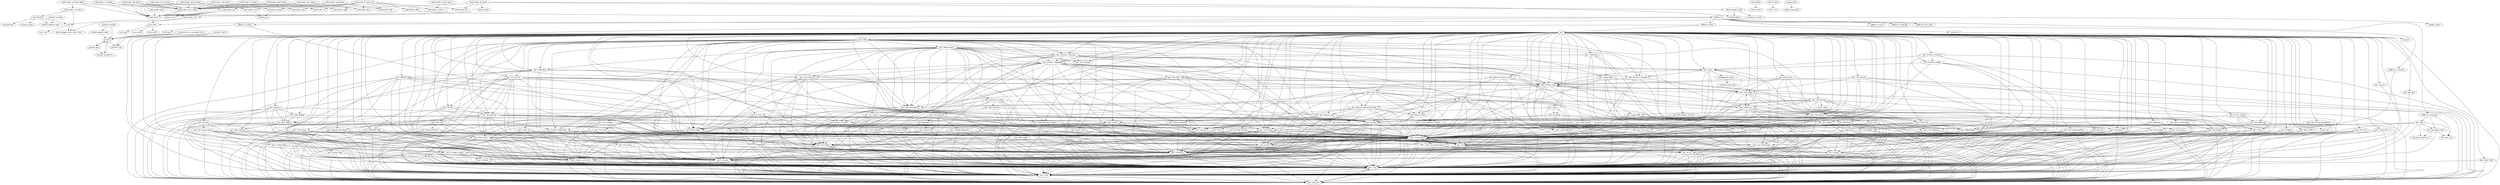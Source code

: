 strict digraph G {
node [fontname=monospace];
  "blktrace" -> "python2";
  "device-mapper-devel" -> "libselinux-devel";
  "device-mapper-devel" -> "systemd-devel";
  "glib2-devel" -> "pcre-devel";
  "ipset-devel" -> "libmnl-devel";
  "libblockdev-btrfs-devel" -> "glib2-devel";
  "libblockdev-btrfs-devel" -> "libblockdev-btrfs";
  "libblockdev-btrfs-devel" -> "libblockdev-utils-devel";
  "libblockdev-btrfs" -> "libbytesize";
  "libblockdev-crypto-devel" -> "glib2-devel";
  "libblockdev-crypto-devel" -> "libblockdev-crypto";
  "libblockdev-devel" -> "glib2-devel";
  "libblockdev-dm-devel" -> "device-mapper-devel";
  "libblockdev-dm-devel" -> "dmraid-devel";
  "libblockdev-dm-devel" -> "glib2-devel";
  "libblockdev-dm-devel" -> "libblockdev-dm";
  "libblockdev-dm-devel" -> "libblockdev-utils-devel";
  "libblockdev-dm-devel" -> "systemd-devel";
  "libblockdev-fs-devel" -> "glib2-devel";
  "libblockdev-fs-devel" -> "libblockdev-fs";
  "libblockdev-fs-devel" -> "libblockdev-utils-devel";
  "libblockdev-kbd" -> "bcache-tools";
  "libblockdev-kbd-devel" -> "glib2-devel";
  "libblockdev-kbd-devel" -> "libblockdev-kbd";
  "libblockdev-kbd-devel" -> "libblockdev-utils-devel";
  "libblockdev-loop-devel" -> "glib2-devel";
  "libblockdev-loop-devel" -> "libblockdev-loop";
  "libblockdev-loop-devel" -> "libblockdev-utils-devel";
  "libblockdev-lvm-dbus-devel" -> "glib2-devel";
  "libblockdev-lvm-dbus-devel" -> "libblockdev-lvm-dbus";
  "libblockdev-lvm-dbus-devel" -> "libblockdev-utils-devel";
  "libblockdev-lvm-dbus" -> "device-mapper-persistent-data";
  "libblockdev-lvm-dbus" -> "lvm2-dbusd";
  "libblockdev-lvm-devel" -> "glib2-devel";
  "libblockdev-lvm-devel" -> "libblockdev-lvm";
  "libblockdev-lvm-devel" -> "libblockdev-utils-devel";
  "libblockdev-lvm" -> "device-mapper-persistent-data";
  "libblockdev-lvm" -> "lvm2";
  "libblockdev-mdraid-devel" -> "glib2-devel";
  "libblockdev-mdraid-devel" -> "libblockdev-mdraid";
  "libblockdev-mdraid-devel" -> "libblockdev-utils-devel";
  "libblockdev-mdraid" -> "libbytesize";
  "libblockdev-mpath-devel" -> "glib2-devel";
  "libblockdev-mpath-devel" -> "libblockdev-mpath";
  "libblockdev-mpath-devel" -> "libblockdev-utils-devel";
  "libblockdev-part-devel" -> "glib2-devel";
  "libblockdev-part-devel" -> "libblockdev-part";
  "libblockdev-part-devel" -> "libblockdev-utils-devel";
  "libblockdev-plugins-all" -> "libblockdev-btrfs";
  "libblockdev-plugins-all" -> "libblockdev-crypto";
  "libblockdev-plugins-all" -> "libblockdev-dm";
  "libblockdev-plugins-all" -> "libblockdev-fs";
  "libblockdev-plugins-all" -> "libblockdev-kbd";
  "libblockdev-plugins-all" -> "libblockdev-loop";
  "libblockdev-plugins-all" -> "libblockdev-lvm";
  "libblockdev-plugins-all" -> "libblockdev-mdraid";
  "libblockdev-plugins-all" -> "libblockdev-mpath";
  "libblockdev-plugins-all" -> "libblockdev-part";
  "libblockdev-plugins-all" -> "libblockdev-s390";
  "libblockdev-plugins-all" -> "libblockdev-swap";
  "libblockdev-s390" -> "s390utils";
  "libblockdev-swap-devel" -> "glib2-devel";
  "libblockdev-swap-devel" -> "libblockdev-swap";
  "libblockdev-swap-devel" -> "libblockdev-utils-devel";
  "libblockdev-utils-devel" -> "glib2-devel";
  "libnl3-devel" -> "libnl3-cli";
  "libselinux-devel" -> "libsepol-devel";
  "libselinux-devel" -> "pcre-devel";
  "lvm2-dbusd" -> "lvm2";
  "lvm2-dbusd" -> "python3-dbus";
  "lvm2-dbusd" -> "python3-gobject-base";
  "lvm2-dbusd" -> "python3-pyudev";
  "lvm2" -> "device-mapper-persistent-data";
  "lvm2" -> "lvm2-libs";
  "net-snmp-agent-libs" -> "mariadb-connector-c";
  "net-snmp-agent-libs" -> "net-snmp-libs";
  "net-snmp-agent-libs" -> "perl-libs";
  "net-snmp" -> "mariadb-connector-c";
  "net-snmp" -> "net-snmp-agent-libs";
  "net-snmp" -> "net-snmp-libs";
  "net-snmp" -> "perl-Data-Dumper";
  "net-snmp" -> "perl-interpreter";
  "net-snmp" -> "perl-IO";
  "net-snmp" -> "perl-libs";
  "pcre-devel" -> "pcre-cpp";
  "pcre-devel" -> "pcre-utf16";
  "pcre-devel" -> "pcre-utf32";
  "perl-Algorithm-Diff" -> "perl-Carp";
  "perl-Algorithm-Diff" -> "perl-Exporter";
  "perl-Algorithm-Diff" -> "perl-interpreter";
  "perl-Algorithm-Diff" -> "perl-libs";
  "perl-Archive-Tar" -> "perl-Carp";
  "perl-Archive-Tar" -> "perl-constant";
  "perl-Archive-Tar" -> "perl-Data-Dumper";
  "perl-Archive-Tar" -> "perl-Exporter";
  "perl-Archive-Tar" -> "perl-File-Path";
  "perl-Archive-Tar" -> "perl-Getopt-Long";
  "perl-Archive-Tar" -> "perl-interpreter";
  "perl-Archive-Tar" -> "perl-IO";
  "perl-Archive-Tar" -> "perl-IO-Compress";
  "perl-Archive-Tar" -> "perl-IO-Zlib";
  "perl-Archive-Tar" -> "perl-libs";
  "perl-Archive-Tar" -> "perl-PathTools";
  "perl-Archive-Tar" -> "perl-Pod-Usage";
  "perl-Archive-Tar" -> "perl-Text-Diff";
  "perl-Archive-Zip" -> "perl-Carp";
  "perl-Archive-Zip" -> "perl-Compress-Raw-Zlib";
  "perl-Archive-Zip" -> "perl-constant";
  "perl-Archive-Zip" -> "perl-Data-Dumper";
  "perl-Archive-Zip" -> "perl-Encode";
  "perl-Archive-Zip" -> "perl-Exporter";
  "perl-Archive-Zip" -> "perl-File-Path";
  "perl-Archive-Zip" -> "perl-File-Temp";
  "perl-Archive-Zip" -> "perl-interpreter";
  "perl-Archive-Zip" -> "perl-IO";
  "perl-Archive-Zip" -> "perl-libs";
  "perl-Archive-Zip" -> "perl-PathTools";
  "perl-Archive-Zip" -> "perl-Time-Local";
  "perl-Attribute-Handlers" -> "perl-Carp";
  "perl-Attribute-Handlers" -> "perl-interpreter";
  "perl-Attribute-Handlers" -> "perl-libs";
  "perl-autodie" -> "perl-Carp";
  "perl-autodie" -> "perl-constant";
  "perl-autodie" -> "perl-Exporter";
  "perl-autodie" -> "perl-interpreter";
  "perl-autodie" -> "perl-IPC-System-Simple";
  "perl-autodie" -> "perl-libs";
  "perl-autodie" -> "perl-parent";
  "perl-autodie" -> "perl-Scalar-List-Utils";
  "perl-B-Debug" -> "perl-interpreter";
  "perl-B-Debug" -> "perl-libs";
  "perl-bignum" -> "perl-Carp";
  "perl-bignum" -> "perl-constant";
  "perl-bignum" -> "perl-Exporter";
  "perl-bignum" -> "perl-interpreter";
  "perl-bignum" -> "perl-libs";
  "perl-bignum" -> "perl-Math-BigInt";
  "perl-bignum" -> "perl-Math-BigRat";
  "perl-Carp" -> "perl-Exporter";
  "perl-Carp" -> "perl-libs";
  "perl-Compress-Bzip2" -> "perl-Carp";
  "perl-Compress-Bzip2" -> "perl-constant";
  "perl-Compress-Bzip2" -> "perl-Exporter";
  "perl-Compress-Bzip2" -> "perl-interpreter";
  "perl-Compress-Bzip2" -> "perl-libs";
  "perl-Compress-Raw-Bzip2" -> "perl-Carp";
  "perl-Compress-Raw-Bzip2" -> "perl-constant";
  "perl-Compress-Raw-Bzip2" -> "perl-Exporter";
  "perl-Compress-Raw-Bzip2" -> "perl-interpreter";
  "perl-Compress-Raw-Bzip2" -> "perl-libs";
  "perl-Compress-Raw-Zlib" -> "perl-Carp";
  "perl-Compress-Raw-Zlib" -> "perl-constant";
  "perl-Compress-Raw-Zlib" -> "perl-Exporter";
  "perl-Compress-Raw-Zlib" -> "perl-interpreter";
  "perl-Compress-Raw-Zlib" -> "perl-libs";
  "perl-Config-Perl-V" -> "perl-Exporter";
  "perl-Config-Perl-V" -> "perl-interpreter";
  "perl-Config-Perl-V" -> "perl-libs";
  "perl-constant" -> "perl-Carp";
  "perl-constant" -> "perl-interpreter";
  "perl-constant" -> "perl-libs";
  "perl-CPAN-Meta" -> "perl-Carp";
  "perl-CPAN-Meta" -> "perl-CPAN-Meta-Requirements";
  "perl-CPAN-Meta" -> "perl-CPAN-Meta-YAML";
  "perl-CPAN-Meta" -> "perl-Encode";
  "perl-CPAN-Meta" -> "perl-Exporter";
  "perl-CPAN-Meta" -> "perl-JSON-PP";
  "perl-CPAN-Meta" -> "perl-libs";
  "perl-CPAN-Meta" -> "perl-Scalar-List-Utils";
  "perl-CPAN-Meta" -> "perl-version";
  "perl-CPAN-Meta-Requirements" -> "perl-Carp";
  "perl-CPAN-Meta-Requirements" -> "perl-interpreter";
  "perl-CPAN-Meta-Requirements" -> "perl-libs";
  "perl-CPAN-Meta-Requirements" -> "perl-version";
  "perl-CPAN-Meta-YAML" -> "perl-Carp";
  "perl-CPAN-Meta-YAML" -> "perl-Exporter";
  "perl-CPAN-Meta-YAML" -> "perl-interpreter";
  "perl-CPAN-Meta-YAML" -> "perl-libs";
  "perl-CPAN-Meta-YAML" -> "perl-Scalar-List-Utils";
  "perl-CPAN" -> "perl-Archive-Tar";
  "perl-CPAN" -> "perl-Archive-Zip";
  "perl-CPAN" -> "perl-Carp";
  "perl-CPAN" -> "perl-Compress-Bzip2";
  "perl-CPAN" -> "perl-constant";
  "perl-CPAN" -> "perl-CPAN-Meta";
  "perl-CPAN" -> "perl-CPAN-Meta-Requirements";
  "perl-CPAN" -> "perl-Data-Dumper";
  "perl-CPAN" -> "perl-Devel-Size";
  "perl-CPAN" -> "perl-Digest-MD5";
  "perl-CPAN" -> "perl-Digest-SHA";
  "perl-CPAN" -> "perl-Exporter";
  "perl-CPAN" -> "perl-ExtUtils-CBuilder";
  "perl-CPAN" -> "perl-ExtUtils-MakeMaker";
  "perl-CPAN" -> "perl-ExtUtils-Manifest";
  "perl-CPAN" -> "perl-File-HomeDir";
  "perl-CPAN" -> "perl-File-Path";
  "perl-CPAN" -> "perl-File-Temp";
  "perl-CPAN" -> "perl-HTTP-Tiny";
  "perl-CPAN" -> "perl-interpreter";
  "perl-CPAN" -> "perl-IO-Compress";
  "perl-CPAN" -> "perl-libnet";
  "perl-CPAN" -> "perl-libs";
  "perl-CPAN" -> "perl-local-lib";
  "perl-CPAN" -> "perl-Module-Build";
  "perl-CPAN" -> "perl-Net-Ping";
  "perl-CPAN" -> "perl-PathTools";
  "perl-CPAN" -> "perl-Text-Glob";
  "perl-CPAN" -> "perl-Text-ParseWords";
  "perl-CPAN" -> "perl-Text-Tabs+Wrap";
  "perl-CPAN" -> "perl-Time-Local";
  "perl-CPAN" -> "perl-URI";
  "perl-Data-Dumper" -> "perl-Carp";
  "perl-Data-Dumper" -> "perl-constant";
  "perl-Data-Dumper" -> "perl-Exporter";
  "perl-Data-Dumper" -> "perl-interpreter";
  "perl-Data-Dumper" -> "perl-libs";
  "perl-Data-Dumper" -> "perl-Scalar-List-Utils";
  "perl-Data-OptList" -> "perl-libs";
  "perl-Data-OptList" -> "perl-Params-Util";
  "perl-Data-OptList" -> "perl-Scalar-List-Utils";
  "perl-Data-OptList" -> "perl-Sub-Install";
  "perl-Data-Section" -> "perl-Encode";
  "perl-Data-Section" -> "perl-libs";
  "perl-Data-Section" -> "perl-MRO-Compat";
  "perl-Data-Section" -> "perl-Sub-Exporter";
  "perl-DB_File" -> "perl-Carp";
  "perl-DB_File" -> "perl-Exporter";
  "perl-DB_File" -> "perl-interpreter";
  "perl-DB_File" -> "perl-libs";
  "perl-DB_File" -> "perl-PathTools";
  "perl-Devel-Peek" -> "perl-Exporter";
  "perl-Devel-Peek" -> "perl-libs";
  "perl-devel" -> "perl-ExtUtils-Install";
  "perl-devel" -> "perl-ExtUtils-ParseXS";
  "perl-devel" -> "perl-File-Path";
  "perl-devel" -> "perl-Getopt-Long";
  "perl-devel" -> "perl-interpreter";
  "perl-devel" -> "perl-libs";
  "perl-devel" -> "perl-PathTools";
  "perl-devel" -> "perl-Text-Tabs+Wrap";
  "perl-Devel-PPPort" -> "perl-interpreter";
  "perl-Devel-PPPort" -> "perl-libs";
  "perl-Devel-SelfStubber" -> "perl-libs";
  "perl-Devel-SelfStubber" -> "perl-PathTools";
  "perl-Devel-SelfStubber" -> "perl-SelfLoader";
  "perl-Devel-Size" -> "perl-Exporter";
  "perl-Devel-Size" -> "perl-interpreter";
  "perl-Devel-Size" -> "perl-libs";
  "perl-devel" -> "systemtap-sdt-devel";
  "perl-Digest-MD5" -> "perl-Digest";
  "perl-Digest-MD5" -> "perl-Exporter";
  "perl-Digest-MD5" -> "perl-interpreter";
  "perl-Digest-MD5" -> "perl-libs";
  "perl-Digest" -> "perl-Carp";
  "perl-Digest" -> "perl-Exporter";
  "perl-Digest" -> "perl-interpreter";
  "perl-Digest" -> "perl-libs";
  "perl-Digest" -> "perl-MIME-Base64";
  "perl-Digest-SHA" -> "perl-Carp";
  "perl-Digest-SHA" -> "perl-Digest";
  "perl-Digest-SHA" -> "perl-Exporter";
  "perl-Digest-SHA" -> "perl-Getopt-Long";
  "perl-Digest-SHA" -> "perl-interpreter";
  "perl-Digest-SHA" -> "perl-libs";
  "perl-Encode" -> "perl-Carp";
  "perl-Encode" -> "perl-constant";
  "perl-Encode" -> "perl-Exporter";
  "perl-Encode" -> "perl-Getopt-Long";
  "perl-Encode" -> "perl-interpreter";
  "perl-Encode" -> "perl-libs";
  "perl-Encode" -> "perl-MIME-Base64";
  "perl-Encode" -> "perl-parent";
  "perl-Encode" -> "perl-Storable";
  "perl-encoding" -> "perl-Carp";
  "perl-encoding" -> "perl-constant";
  "perl-encoding" -> "perl-Encode";
  "perl-encoding" -> "perl-Filter";
  "perl-encoding" -> "perl-interpreter";
  "perl-encoding" -> "perl-libs";
  "perl-Env" -> "perl-interpreter";
  "perl-Env" -> "perl-libs";
  "perl-Errno" -> "perl-Carp";
  "perl-Errno" -> "perl-Exporter";
  "perl-Errno" -> "perl-interpreter";
  "perl-Errno" -> "perl-libs";
  "perl-experimental" -> "perl-Carp";
  "perl-experimental" -> "perl-interpreter";
  "perl-experimental" -> "perl-libs";
  "perl-experimental" -> "perl-version";
  "perl-Exporter" -> "perl-Carp";
  "perl-Exporter" -> "perl-libs";
  "perl-ExtUtils-CBuilder" -> "perl-devel";
  "perl-ExtUtils-CBuilder" -> "perl-ExtUtils-MakeMaker";
  "perl-ExtUtils-CBuilder" -> "perl-File-Path";
  "perl-ExtUtils-CBuilder" -> "perl-File-Temp";
  "perl-ExtUtils-CBuilder" -> "perl-interpreter";
  "perl-ExtUtils-CBuilder" -> "perl-IO";
  "perl-ExtUtils-CBuilder" -> "perl-IPC-Cmd";
  "perl-ExtUtils-CBuilder" -> "perl-libs";
  "perl-ExtUtils-CBuilder" -> "perl-PathTools";
  "perl-ExtUtils-CBuilder" -> "perl-Perl-OSType";
  "perl-ExtUtils-CBuilder" -> "perl-Text-ParseWords";
  "perl-ExtUtils-Command" -> "perl-Carp";
  "perl-ExtUtils-Command" -> "perl-Exporter";
  "perl-ExtUtils-Command" -> "perl-File-Path";
  "perl-ExtUtils-Command" -> "perl-interpreter";
  "perl-ExtUtils-Command" -> "perl-libs";
  "perl-ExtUtils-Embed" -> "perl-devel";
  "perl-ExtUtils-Embed" -> "perl-Exporter";
  "perl-ExtUtils-Embed" -> "perl-interpreter";
  "perl-ExtUtils-Embed" -> "perl-libs";
  "perl-ExtUtils-Embed" -> "perl-PathTools";
  "perl-ExtUtils-Install" -> "perl-Carp";
  "perl-ExtUtils-Install" -> "perl-Data-Dumper";
  "perl-ExtUtils-Install" -> "perl-Exporter";
  "perl-ExtUtils-Install" -> "perl-ExtUtils-MakeMaker";
  "perl-ExtUtils-Install" -> "perl-File-Path";
  "perl-ExtUtils-Install" -> "perl-interpreter";
  "perl-ExtUtils-Install" -> "perl-libs";
  "perl-ExtUtils-Install" -> "perl-PathTools";
  "perl-ExtUtils-MakeMaker" -> "perl-Carp";
  "perl-ExtUtils-MakeMaker" -> "perl-Data-Dumper";
  "perl-ExtUtils-MakeMaker" -> "perl-devel";
  "perl-ExtUtils-MakeMaker" -> "perl-Encode";
  "perl-ExtUtils-MakeMaker" -> "perl-Exporter";
  "perl-ExtUtils-MakeMaker" -> "perl-ExtUtils-Command";
  "perl-ExtUtils-MakeMaker" -> "perl-ExtUtils-Install";
  "perl-ExtUtils-MakeMaker" -> "perl-ExtUtils-Manifest";
  "perl-ExtUtils-MakeMaker" -> "perl-ExtUtils-ParseXS";
  "perl-ExtUtils-MakeMaker" -> "perl-File-Path";
  "perl-ExtUtils-MakeMaker" -> "perl-Getopt-Long";
  "perl-ExtUtils-MakeMaker" -> "perl-interpreter";
  "perl-ExtUtils-MakeMaker" -> "perl-IO";
  "perl-ExtUtils-MakeMaker" -> "perl-libs";
  "perl-ExtUtils-MakeMaker" -> "perl-PathTools";
  "perl-ExtUtils-MakeMaker" -> "perl-podlators";
  "perl-ExtUtils-MakeMaker" -> "perl-Test-Harness";
  "perl-ExtUtils-MakeMaker" -> "perl-version";
  "perl-ExtUtils-Manifest" -> "perl-Carp";
  "perl-ExtUtils-Manifest" -> "perl-Exporter";
  "perl-ExtUtils-Manifest" -> "perl-File-Path";
  "perl-ExtUtils-Manifest" -> "perl-interpreter";
  "perl-ExtUtils-Manifest" -> "perl-libs";
  "perl-ExtUtils-Manifest" -> "perl-PathTools";
  "perl-ExtUtils-Miniperl" -> "perl-devel";
  "perl-ExtUtils-Miniperl" -> "perl-Exporter";
  "perl-ExtUtils-Miniperl" -> "perl-ExtUtils-Embed";
  "perl-ExtUtils-Miniperl" -> "perl-interpreter";
  "perl-ExtUtils-Miniperl" -> "perl-libs";
  "perl-ExtUtils-MM-Utils" -> "perl-interpreter";
  "perl-ExtUtils-MM-Utils" -> "perl-libs";
  "perl-ExtUtils-ParseXS" -> "perl-Exporter";
  "perl-ExtUtils-ParseXS" -> "perl-Getopt-Long";
  "perl-ExtUtils-ParseXS" -> "perl-interpreter";
  "perl-ExtUtils-ParseXS" -> "perl-libs";
  "perl-ExtUtils-ParseXS" -> "perl-PathTools";
  "perl-File-Fetch" -> "perl-Carp";
  "perl-File-Fetch" -> "perl-constant";
  "perl-File-Fetch" -> "perl-File-Path";
  "perl-File-Fetch" -> "perl-File-Temp";
  "perl-File-Fetch" -> "perl-interpreter";
  "perl-File-Fetch" -> "perl-IPC-Cmd";
  "perl-File-Fetch" -> "perl-libs";
  "perl-File-Fetch" -> "perl-Locale-Maketext-Simple";
  "perl-File-Fetch" -> "perl-Module-Load-Conditional";
  "perl-File-Fetch" -> "perl-Params-Check";
  "perl-File-Fetch" -> "perl-PathTools";
  "perl-File-HomeDir" -> "perl-Carp";
  "perl-File-HomeDir" -> "perl-Exporter";
  "perl-File-HomeDir" -> "perl-File-Path";
  "perl-File-HomeDir" -> "perl-File-Temp";
  "perl-File-HomeDir" -> "perl-File-Which";
  "perl-File-HomeDir" -> "perl-interpreter";
  "perl-File-HomeDir" -> "perl-libs";
  "perl-File-HomeDir" -> "perl-PathTools";
  "perl-File-Path" -> "perl-Carp";
  "perl-File-Path" -> "perl-Exporter";
  "perl-File-Path" -> "perl-interpreter";
  "perl-File-Path" -> "perl-libs";
  "perl-File-Path" -> "perl-PathTools";
  "perl-File-Temp" -> "perl-Carp";
  "perl-File-Temp" -> "perl-constant";
  "perl-File-Temp" -> "perl-Errno";
  "perl-File-Temp" -> "perl-Exporter";
  "perl-File-Temp" -> "perl-File-Path";
  "perl-File-Temp" -> "perl-interpreter";
  "perl-File-Temp" -> "perl-IO";
  "perl-File-Temp" -> "perl-libs";
  "perl-File-Temp" -> "perl-parent";
  "perl-File-Temp" -> "perl-PathTools";
  "perl-File-Temp" -> "perl-Scalar-List-Utils";
  "perl-File-Which" -> "perl-constant";
  "perl-File-Which" -> "perl-Exporter";
  "perl-File-Which" -> "perl-libs";
  "perl-File-Which" -> "perl-PathTools";
  "perl-Filter" -> "perl-Carp";
  "perl-Filter" -> "perl-Exporter";
  "perl-Filter" -> "perl-interpreter";
  "perl-Filter" -> "perl-libs";
  "perl-Filter-Simple" -> "perl-Carp";
  "perl-Filter-Simple" -> "perl-Filter";
  "perl-Filter-Simple" -> "perl-interpreter";
  "perl-Filter-Simple" -> "perl-libs";
  "perl-Filter-Simple" -> "perl-Text-Balanced";
  "perl-Getopt-Long" -> "perl-constant";
  "perl-Getopt-Long" -> "perl-Exporter";
  "perl-Getopt-Long" -> "perl-interpreter";
  "perl-Getopt-Long" -> "perl-libs";
  "perl-Getopt-Long" -> "perl-Pod-Usage";
  "perl-Getopt-Long" -> "perl-Text-ParseWords";
  "perl-HTTP-Tiny" -> "perl-Carp";
  "perl-HTTP-Tiny" -> "perl-Errno";
  "perl-HTTP-Tiny" -> "perl-interpreter";
  "perl-HTTP-Tiny" -> "perl-IO";
  "perl-HTTP-Tiny" -> "perl-libs";
  "perl-HTTP-Tiny" -> "perl-MIME-Base64";
  "perl-HTTP-Tiny" -> "perl-Socket";
  "perl-HTTP-Tiny" -> "perl-Time-Local";
  "perl-inc-latest" -> "perl-Carp";
  "perl-inc-latest" -> "perl-ExtUtils-Install";
  "perl-inc-latest" -> "perl-File-Path";
  "perl-inc-latest" -> "perl-interpreter";
  "perl-inc-latest" -> "perl-IO";
  "perl-inc-latest" -> "perl-libs";
  "perl-inc-latest" -> "perl-PathTools";
  "perl-interpreter" -> "perl-Carp";
  "perl-interpreter" -> "perl-constant";
  "perl-interpreter" -> "perl-Exporter";
  "perl-interpreter" -> "perl-File-Path";
  "perl-interpreter" -> "perl-IO";
  "perl-interpreter" -> "perl-libs";
  "perl-interpreter" -> "perl-parent";
  "perl-interpreter" -> "perl-PathTools";
  "perl-interpreter" -> "perl-Scalar-List-Utils";
  "perl-interpreter" -> "perl-Text-Tabs+Wrap";
  "perl-interpreter" -> "perl-threads";
  "perl-interpreter" -> "perl-threads-shared";
  "perl-interpreter" -> "perl-Unicode-Normalize";
  "perl-IO-Compress" -> "perl-Carp";
  "perl-IO-Compress" -> "perl-Compress-Raw-Bzip2";
  "perl-IO-Compress" -> "perl-Compress-Raw-Zlib";
  "perl-IO-Compress" -> "perl-constant";
  "perl-IO-Compress" -> "perl-Encode";
  "perl-IO-Compress" -> "perl-Exporter";
  "perl-IO-Compress" -> "perl-interpreter";
  "perl-IO-Compress" -> "perl-IO";
  "perl-IO-Compress" -> "perl-libs";
  "perl-IO-Compress" -> "perl-PathTools";
  "perl-IO-Compress" -> "perl-Scalar-List-Utils";
  "perl-IO" -> "perl-Carp";
  "perl-IO" -> "perl-Errno";
  "perl-IO" -> "perl-Exporter";
  "perl-IO" -> "perl-interpreter";
  "perl-IO" -> "perl-libs";
  "perl-IO" -> "perl-PathTools";
  "perl-IO" -> "perl-Socket";
  "perl-IO-Socket-IP" -> "perl-Carp";
  "perl-IO-Socket-IP" -> "perl-constant";
  "perl-IO-Socket-IP" -> "perl-Errno";
  "perl-IO-Socket-IP" -> "perl-interpreter";
  "perl-IO-Socket-IP" -> "perl-IO";
  "perl-IO-Socket-IP" -> "perl-libs";
  "perl-IO-Socket-IP" -> "perl-Socket";
  "perl-IO-Zlib" -> "perl-Carp";
  "perl-IO-Zlib" -> "perl-interpreter";
  "perl-IO-Zlib" -> "perl-IO-Compress";
  "perl-IO-Zlib" -> "perl-libs";
  "perl-IPC-Cmd" -> "perl-Carp";
  "perl-IPC-Cmd" -> "perl-constant";
  "perl-IPC-Cmd" -> "perl-Exporter";
  "perl-IPC-Cmd" -> "perl-ExtUtils-MM-Utils";
  "perl-IPC-Cmd" -> "perl-interpreter";
  "perl-IPC-Cmd" -> "perl-IO";
  "perl-IPC-Cmd" -> "perl-libs";
  "perl-IPC-Cmd" -> "perl-Locale-Maketext-Simple";
  "perl-IPC-Cmd" -> "perl-Module-Load-Conditional";
  "perl-IPC-Cmd" -> "perl-Params-Check";
  "perl-IPC-Cmd" -> "perl-PathTools";
  "perl-IPC-Cmd" -> "perl-Socket";
  "perl-IPC-Cmd" -> "perl-Text-ParseWords";
  "perl-IPC-Cmd" -> "perl-Time-HiRes";
  "perl-IPC-System-Simple" -> "perl-Carp";
  "perl-IPC-System-Simple" -> "perl-constant";
  "perl-IPC-System-Simple" -> "perl-Exporter";
  "perl-IPC-System-Simple" -> "perl-interpreter";
  "perl-IPC-System-Simple" -> "perl-libs";
  "perl-IPC-System-Simple" -> "perl-Scalar-List-Utils";
  "perl-IPC-SysV" -> "perl-Carp";
  "perl-IPC-SysV" -> "perl-Exporter";
  "perl-IPC-SysV" -> "perl-interpreter";
  "perl-IPC-SysV" -> "perl-libs";
  "perl-JSON-PP" -> "perl-Carp";
  "perl-JSON-PP" -> "perl-constant";
  "perl-JSON-PP" -> "perl-Data-Dumper";
  "perl-JSON-PP" -> "perl-Encode";
  "perl-JSON-PP" -> "perl-Exporter";
  "perl-JSON-PP" -> "perl-Getopt-Long";
  "perl-JSON-PP" -> "perl-interpreter";
  "perl-JSON-PP" -> "perl-libs";
  "perl-JSON-PP" -> "perl-Math-BigInt";
  "perl-JSON-PP" -> "perl-Scalar-List-Utils";
  "perl-libnetcfg" -> "perl-ExtUtils-MakeMaker";
  "perl-libnetcfg" -> "perl-interpreter";
  "perl-libnetcfg" -> "perl-IO";
  "perl-libnetcfg" -> "perl-libs";
  "perl-libnetcfg" -> "perl-PathTools";
  "perl-libnet" -> "perl-Carp";
  "perl-libnet" -> "perl-constant";
  "perl-libnet" -> "perl-Errno";
  "perl-libnet" -> "perl-Exporter";
  "perl-libnet" -> "perl-interpreter";
  "perl-libnet" -> "perl-IO";
  "perl-libnet" -> "perl-IO-Socket-IP";
  "perl-libnet" -> "perl-libs";
  "perl-libnet" -> "perl-Socket";
  "perl-libnet" -> "perl-Time-Local";
  "perl-libs" -> "perl-Carp";
  "perl-libs" -> "perl-Exporter";
  "perl-Locale-Codes" -> "perl-Carp";
  "perl-Locale-Codes" -> "perl-constant";
  "perl-Locale-Codes" -> "perl-Exporter";
  "perl-Locale-Codes" -> "perl-libs";
  "perl-Locale-Maketext" -> "perl-Carp";
  "perl-Locale-Maketext" -> "perl-interpreter";
  "perl-Locale-Maketext" -> "perl-libs";
  "perl-Locale-Maketext-Simple" -> "perl-interpreter";
  "perl-Locale-Maketext-Simple" -> "perl-libs";
  "perl-Locale-Maketext-Simple" -> "perl-Locale-Maketext";
  "perl-local-lib" -> "perl-Carp";
  "perl-local-lib" -> "perl-interpreter";
  "perl-local-lib" -> "perl-libs";
  "perl-local-lib" -> "perl-PathTools";
  "perl-macros" -> "perl-libs";
  "perl-Math-BigInt-FastCalc" -> "perl-libs";
  "perl-Math-BigInt-FastCalc" -> "perl-Math-BigInt";
  "perl-Math-BigInt" -> "perl-Carp";
  "perl-Math-BigInt" -> "perl-constant";
  "perl-Math-BigInt" -> "perl-Exporter";
  "perl-Math-BigInt" -> "perl-interpreter";
  "perl-Math-BigInt" -> "perl-libs";
  "perl-Math-BigInt" -> "perl-Math-Complex";
  "perl-Math-BigRat" -> "perl-Carp";
  "perl-Math-BigRat" -> "perl-interpreter";
  "perl-Math-BigRat" -> "perl-libs";
  "perl-Math-BigRat" -> "perl-Math-BigInt";
  "perl-Math-Complex" -> "perl-Exporter";
  "perl-Math-Complex" -> "perl-interpreter";
  "perl-Math-Complex" -> "perl-libs";
  "perl-Math-Complex" -> "perl-Scalar-List-Utils";
  "perl-Memoize" -> "perl-Carp";
  "perl-Memoize" -> "perl-Exporter";
  "perl-Memoize" -> "perl-interpreter";
  "perl-Memoize" -> "perl-libs";
  "perl-Memoize" -> "perl-Storable";
  "perl-MIME-Base64" -> "perl-Exporter";
  "perl-MIME-Base64" -> "perl-interpreter";
  "perl-MIME-Base64" -> "perl-libs";
  "perl-Module-Build" -> "perl-Carp";
  "perl-Module-Build" -> "perl-CPAN-Meta";
  "perl-Module-Build" -> "perl-Data-Dumper";
  "perl-Module-Build" -> "perl-ExtUtils-CBuilder";
  "perl-Module-Build" -> "perl-ExtUtils-Install";
  "perl-Module-Build" -> "perl-ExtUtils-MakeMaker";
  "perl-Module-Build" -> "perl-ExtUtils-Manifest";
  "perl-Module-Build" -> "perl-ExtUtils-ParseXS";
  "perl-Module-Build" -> "perl-File-Path";
  "perl-Module-Build" -> "perl-Getopt-Long";
  "perl-Module-Build" -> "perl-inc-latest";
  "perl-Module-Build" -> "perl-interpreter";
  "perl-Module-Build" -> "perl-libs";
  "perl-Module-Build" -> "perl-Module-Metadata";
  "perl-Module-Build" -> "perl-PathTools";
  "perl-Module-Build" -> "perl-Perl-OSType";
  "perl-Module-Build" -> "perl-Pod-Html";
  "perl-Module-Build" -> "perl-podlators";
  "perl-Module-Build" -> "perl-Software-License";
  "perl-Module-Build" -> "perl-Test-Harness";
  "perl-Module-Build" -> "perl-Text-ParseWords";
  "perl-Module-Build" -> "perl-version";
  "perl-Module-CoreList" -> "perl-interpreter";
  "perl-Module-CoreList" -> "perl-libs";
  "perl-Module-CoreList" -> "perl-Scalar-List-Utils";
  "perl-Module-CoreList" -> "perl-version";
  "perl-Module-CoreList-tools" -> "perl-Getopt-Long";
  "perl-Module-CoreList-tools" -> "perl-interpreter";
  "perl-Module-CoreList-tools" -> "perl-libs";
  "perl-Module-CoreList-tools" -> "perl-Module-CoreList";
  "perl-Module-CoreList-tools" -> "perl-Pod-Usage";
  "perl-Module-CoreList-tools" -> "perl-Scalar-List-Utils";
  "perl-Module-CoreList-tools" -> "perl-version";
  "perl-Module-Load-Conditional" -> "perl-Carp";
  "perl-Module-Load-Conditional" -> "perl-constant";
  "perl-Module-Load-Conditional" -> "perl-Exporter";
  "perl-Module-Load-Conditional" -> "perl-interpreter";
  "perl-Module-Load-Conditional" -> "perl-libs";
  "perl-Module-Load-Conditional" -> "perl-Locale-Maketext-Simple";
  "perl-Module-Load-Conditional" -> "perl-Module-CoreList";
  "perl-Module-Load-Conditional" -> "perl-Module-Load";
  "perl-Module-Load-Conditional" -> "perl-Module-Metadata";
  "perl-Module-Load-Conditional" -> "perl-Params-Check";
  "perl-Module-Load-Conditional" -> "perl-PathTools";
  "perl-Module-Load-Conditional" -> "perl-version";
  "perl-Module-Loaded" -> "perl-Carp";
  "perl-Module-Loaded" -> "perl-interpreter";
  "perl-Module-Loaded" -> "perl-libs";
  "perl-Module-Load" -> "perl-libs";
  "perl-Module-Load" -> "perl-PathTools";
  "perl-Module-Metadata" -> "perl-Carp";
  "perl-Module-Metadata" -> "perl-interpreter";
  "perl-Module-Metadata" -> "perl-libs";
  "perl-Module-Metadata" -> "perl-PathTools";
  "perl-Module-Metadata" -> "perl-version";
  "perl-MRO-Compat" -> "perl-libs";
  "perl-Net-Ping" -> "perl-Carp";
  "perl-Net-Ping" -> "perl-constant";
  "perl-Net-Ping" -> "perl-Exporter";
  "perl-Net-Ping" -> "perl-interpreter";
  "perl-Net-Ping" -> "perl-libs";
  "perl-Net-Ping" -> "perl-Socket";
  "perl-Net-Ping" -> "perl-Time-HiRes";
  "perl-open" -> "perl-Carp";
  "perl-open" -> "perl-Encode";
  "perl-open" -> "perl-encoding";
  "perl-open" -> "perl-libs";
  "perl-Package-Generator" -> "perl-Carp";
  "perl-Package-Generator" -> "perl-interpreter";
  "perl-Package-Generator" -> "perl-libs";
  "perl-Package-Generator" -> "perl-Scalar-List-Utils";
  "perl-Params-Check" -> "perl-Carp";
  "perl-Params-Check" -> "perl-Exporter";
  "perl-Params-Check" -> "perl-interpreter";
  "perl-Params-Check" -> "perl-libs";
  "perl-Params-Check" -> "perl-Locale-Maketext-Simple";
  "perl-Params-Util" -> "perl-Exporter";
  "perl-Params-Util" -> "perl-interpreter";
  "perl-Params-Util" -> "perl-libs";
  "perl-Params-Util" -> "perl-Scalar-List-Utils";
  "perl-parent" -> "perl-interpreter";
  "perl-parent" -> "perl-libs";
  "perl-PathTools" -> "perl-Carp";
  "perl-PathTools" -> "perl-constant";
  "perl-PathTools" -> "perl-Exporter";
  "perl-PathTools" -> "perl-interpreter";
  "perl-PathTools" -> "perl-libs";
  "perl-PathTools" -> "perl-Scalar-List-Utils";
  "perl" -> "perl-Archive-Tar";
  "perl" -> "perl-Attribute-Handlers";
  "perl" -> "perl-autodie";
  "perl" -> "perl-B-Debug";
  "perl" -> "perl-bignum";
  "perl" -> "perl-Carp";
  "perl" -> "perl-Compress-Raw-Bzip2";
  "perl" -> "perl-Compress-Raw-Zlib";
  "perl" -> "perl-Config-Perl-V";
  "perl" -> "perl-constant";
  "perl" -> "perl-CPAN";
  "perl" -> "perl-CPAN-Meta";
  "perl" -> "perl-CPAN-Meta-Requirements";
  "perl" -> "perl-CPAN-Meta-YAML";
  "perl" -> "perl-Data-Dumper";
  "perl" -> "perl-DB_File";
  "perl" -> "perl-devel";
  "perl" -> "perl-Devel-Peek";
  "perl" -> "perl-Devel-PPPort";
  "perl" -> "perl-Devel-SelfStubber";
  "perl" -> "perl-Digest";
  "perl" -> "perl-Digest-MD5";
  "perl" -> "perl-Digest-SHA";
  "perl" -> "perl-Encode";
  "perl" -> "perl-encoding";
  "perl" -> "perl-Env";
  "perl" -> "perl-Errno";
  "perl" -> "perl-experimental";
  "perl" -> "perl-Exporter";
  "perl" -> "perl-ExtUtils-CBuilder";
  "perl" -> "perl-ExtUtils-Command";
  "perl" -> "perl-ExtUtils-Embed";
  "perl" -> "perl-ExtUtils-Install";
  "perl" -> "perl-ExtUtils-MakeMaker";
  "perl" -> "perl-ExtUtils-Manifest";
  "perl" -> "perl-ExtUtils-Miniperl";
  "perl" -> "perl-ExtUtils-ParseXS";
  "perl-perlfaq" -> "perl-libs";
  "perl" -> "perl-File-Fetch";
  "perl" -> "perl-File-Path";
  "perl" -> "perl-File-Temp";
  "perl" -> "perl-Filter";
  "perl" -> "perl-Filter-Simple";
  "perl" -> "perl-Getopt-Long";
  "perl" -> "perl-HTTP-Tiny";
  "perl" -> "perl-interpreter";
  "perl" -> "perl-IO";
  "perl" -> "perl-IO-Compress";
  "perl" -> "perl-IO-Socket-IP";
  "perl-PerlIO-via-QuotedPrint" -> "perl-libs";
  "perl-PerlIO-via-QuotedPrint" -> "perl-MIME-Base64";
  "perl" -> "perl-IO-Zlib";
  "perl" -> "perl-IPC-Cmd";
  "perl" -> "perl-IPC-SysV";
  "perl" -> "perl-JSON-PP";
  "perl" -> "perl-libnet";
  "perl" -> "perl-libnetcfg";
  "perl" -> "perl-libs";
  "perl" -> "perl-Locale-Codes";
  "perl" -> "perl-Locale-Maketext";
  "perl" -> "perl-Locale-Maketext-Simple";
  "perl" -> "perl-macros";
  "perl" -> "perl-Math-BigInt";
  "perl" -> "perl-Math-BigInt-FastCalc";
  "perl" -> "perl-Math-BigRat";
  "perl" -> "perl-Math-Complex";
  "perl" -> "perl-Memoize";
  "perl" -> "perl-MIME-Base64";
  "perl" -> "perl-Module-CoreList";
  "perl" -> "perl-Module-CoreList-tools";
  "perl" -> "perl-Module-Load";
  "perl" -> "perl-Module-Load-Conditional";
  "perl" -> "perl-Module-Loaded";
  "perl" -> "perl-Module-Metadata";
  "perl" -> "perl-Net-Ping";
  "perl" -> "perl-open";
  "perl-Perl-OSType" -> "perl-Exporter";
  "perl-Perl-OSType" -> "perl-libs";
  "perl" -> "perl-Params-Check";
  "perl" -> "perl-parent";
  "perl" -> "perl-PathTools";
  "perl" -> "perl-perlfaq";
  "perl" -> "perl-PerlIO-via-QuotedPrint";
  "perl" -> "perl-Perl-OSType";
  "perl" -> "perl-Pod-Checker";
  "perl" -> "perl-Pod-Escapes";
  "perl" -> "perl-Pod-Html";
  "perl" -> "perl-podlators";
  "perl" -> "perl-Pod-Parser";
  "perl" -> "perl-Pod-Perldoc";
  "perl" -> "perl-Pod-Simple";
  "perl" -> "perl-Pod-Usage";
  "perl" -> "perl-Scalar-List-Utils";
  "perl" -> "perl-SelfLoader";
  "perl" -> "perl-Socket";
  "perl" -> "perl-Storable";
  "perl" -> "perl-Sys-Syslog";
  "perl" -> "perl-Term-ANSIColor";
  "perl" -> "perl-Term-Cap";
  "perl" -> "perl-Test";
  "perl" -> "perl-Test-Harness";
  "perl" -> "perl-Test-Simple";
  "perl" -> "perl-Text-Balanced";
  "perl" -> "perl-Text-ParseWords";
  "perl" -> "perl-Text-Tabs+Wrap";
  "perl" -> "perl-Thread-Queue";
  "perl" -> "perl-threads";
  "perl" -> "perl-threads-shared";
  "perl" -> "perl-Time-HiRes";
  "perl" -> "perl-Time-Local";
  "perl" -> "perl-Time-Piece";
  "perl" -> "perl-Unicode-Collate";
  "perl" -> "perl-Unicode-Normalize";
  "perl" -> "perl-utils";
  "perl" -> "perl-version";
  "perl-Pod-Checker" -> "perl-Carp";
  "perl-Pod-Checker" -> "perl-Exporter";
  "perl-Pod-Checker" -> "perl-Getopt-Long";
  "perl-Pod-Checker" -> "perl-interpreter";
  "perl-Pod-Checker" -> "perl-libs";
  "perl-Pod-Checker" -> "perl-Pod-Simple";
  "perl-Pod-Checker" -> "perl-Pod-Usage";
  "perl-Pod-Escapes" -> "perl-Exporter";
  "perl-Pod-Escapes" -> "perl-interpreter";
  "perl-Pod-Escapes" -> "perl-libs";
  "perl-Pod-Html" -> "perl-Carp";
  "perl-Pod-Html" -> "perl-Exporter";
  "perl-Pod-Html" -> "perl-Getopt-Long";
  "perl-Pod-Html" -> "perl-interpreter";
  "perl-Pod-Html" -> "perl-libs";
  "perl-Pod-Html" -> "perl-parent";
  "perl-Pod-Html" -> "perl-PathTools";
  "perl-Pod-Html" -> "perl-Pod-Simple";
  "perl-podlators" -> "perl-Carp";
  "perl-podlators" -> "perl-Encode";
  "perl-podlators" -> "perl-Exporter";
  "perl-podlators" -> "perl-Getopt-Long";
  "perl-podlators" -> "perl-interpreter";
  "perl-podlators" -> "perl-libs";
  "perl-podlators" -> "perl-PathTools";
  "perl-podlators" -> "perl-Pod-Simple";
  "perl-podlators" -> "perl-Pod-Usage";
  "perl-podlators" -> "perl-Term-ANSIColor";
  "perl-podlators" -> "perl-Term-Cap";
  "perl-Pod-Parser" -> "perl-Carp";
  "perl-Pod-Parser" -> "perl-Exporter";
  "perl-Pod-Parser" -> "perl-Getopt-Long";
  "perl-Pod-Parser" -> "perl-interpreter";
  "perl-Pod-Parser" -> "perl-libs";
  "perl-Pod-Parser" -> "perl-PathTools";
  "perl-Pod-Parser" -> "perl-Pod-Usage";
  "perl-Pod-Perldoc" -> "groff-base";
  "perl-Pod-Perldoc" -> "perl-Carp";
  "perl-Pod-Perldoc" -> "perl-Encode";
  "perl-Pod-Perldoc" -> "perl-File-Temp";
  "perl-Pod-Perldoc" -> "perl-HTTP-Tiny";
  "perl-Pod-Perldoc" -> "perl-interpreter";
  "perl-Pod-Perldoc" -> "perl-IO";
  "perl-Pod-Perldoc" -> "perl-libs";
  "perl-Pod-Perldoc" -> "perl-parent";
  "perl-Pod-Perldoc" -> "perl-PathTools";
  "perl-Pod-Perldoc" -> "perl-podlators";
  "perl-Pod-Perldoc" -> "perl-Pod-Simple";
  "perl-Pod-Perldoc" -> "perl-Text-ParseWords";
  "perl-Pod-Simple" -> "perl-Carp";
  "perl-Pod-Simple" -> "perl-Encode";
  "perl-Pod-Simple" -> "perl-Getopt-Long";
  "perl-Pod-Simple" -> "perl-interpreter";
  "perl-Pod-Simple" -> "perl-libs";
  "perl-Pod-Simple" -> "perl-PathTools";
  "perl-Pod-Simple" -> "perl-Pod-Escapes";
  "perl-Pod-Simple" -> "perl-Text-Tabs+Wrap";
  "perl-Pod-Usage" -> "perl-Carp";
  "perl-Pod-Usage" -> "perl-Exporter";
  "perl-Pod-Usage" -> "perl-Getopt-Long";
  "perl-Pod-Usage" -> "perl-interpreter";
  "perl-Pod-Usage" -> "perl-libs";
  "perl-Pod-Usage" -> "perl-PathTools";
  "perl-Pod-Usage" -> "perl-podlators";
  "perl-Pod-Usage" -> "perl-Pod-Perldoc";
  "perl-Scalar-List-Utils" -> "perl-Carp";
  "perl-Scalar-List-Utils" -> "perl-Exporter";
  "perl-Scalar-List-Utils" -> "perl-libs";
  "perl-SelfLoader" -> "perl-Carp";
  "perl-SelfLoader" -> "perl-Exporter";
  "perl-SelfLoader" -> "perl-interpreter";
  "perl-SelfLoader" -> "perl-IO";
  "perl-SelfLoader" -> "perl-libs";
  "perl-Socket" -> "perl-Carp";
  "perl-Socket" -> "perl-Exporter";
  "perl-Socket" -> "perl-interpreter";
  "perl-Socket" -> "perl-libs";
  "perl-Software-License" -> "perl-Carp";
  "perl-Software-License" -> "perl-Data-Section";
  "perl-Software-License" -> "perl-IO";
  "perl-Software-License" -> "perl-libs";
  "perl-Software-License" -> "perl-Module-Load";
  "perl-Software-License" -> "perl-parent";
  "perl-Software-License" -> "perl-PathTools";
  "perl-Software-License" -> "perl-Text-Template";
  "perl-Storable" -> "perl-Carp";
  "perl-Storable" -> "perl-Exporter";
  "perl-Storable" -> "perl-interpreter";
  "perl-Storable" -> "perl-IO";
  "perl-Storable" -> "perl-libs";
  "perl-Sub-Exporter" -> "perl-Carp";
  "perl-Sub-Exporter" -> "perl-Data-OptList";
  "perl-Sub-Exporter" -> "perl-libs";
  "perl-Sub-Exporter" -> "perl-Package-Generator";
  "perl-Sub-Exporter" -> "perl-Params-Util";
  "perl-Sub-Exporter" -> "perl-Sub-Install";
  "perl-Sub-Install" -> "perl-Carp";
  "perl-Sub-Install" -> "perl-interpreter";
  "perl-Sub-Install" -> "perl-libs";
  "perl-Sub-Install" -> "perl-Scalar-List-Utils";
  "perl-Sys-Syslog" -> "perl-Carp";
  "perl-Sys-Syslog" -> "perl-constant";
  "perl-Sys-Syslog" -> "perl-Exporter";
  "perl-Sys-Syslog" -> "perl-interpreter";
  "perl-Sys-Syslog" -> "perl-libs";
  "perl-Sys-Syslog" -> "perl-Socket";
  "perl-Term-ANSIColor" -> "perl-Exporter";
  "perl-Term-ANSIColor" -> "perl-libs";
  "perl-Term-Cap" -> "perl-Carp";
  "perl-Term-Cap" -> "perl-interpreter";
  "perl-Term-Cap" -> "perl-libs";
  "perl-Test-Harness" -> "perl-Carp";
  "perl-Test-Harness" -> "perl-constant";
  "perl-Test-Harness" -> "perl-Exporter";
  "perl-Test-Harness" -> "perl-File-Path";
  "perl-Test-Harness" -> "perl-Getopt-Long";
  "perl-Test-Harness" -> "perl-interpreter";
  "perl-Test-Harness" -> "perl-IO";
  "perl-Test-Harness" -> "perl-libs";
  "perl-Test-Harness" -> "perl-PathTools";
  "perl-Test-Harness" -> "perl-Text-ParseWords";
  "perl-Test" -> "perl-Carp";
  "perl-Test" -> "perl-Exporter";
  "perl-Test" -> "perl-File-Temp";
  "perl-Test" -> "perl-interpreter";
  "perl-Test" -> "perl-libs";
  "perl-Test-Simple" -> "perl-Carp";
  "perl-Test-Simple" -> "perl-Data-Dumper";
  "perl-Test-Simple" -> "perl-Exporter";
  "perl-Test-Simple" -> "perl-File-Temp";
  "perl-Test-Simple" -> "perl-interpreter";
  "perl-Test-Simple" -> "perl-IO";
  "perl-Test-Simple" -> "perl-libs";
  "perl-Test-Simple" -> "perl-PathTools";
  "perl-Test-Simple" -> "perl-Scalar-List-Utils";
  "perl-Test-Simple" -> "perl-Storable";
  "perl-Test-Simple" -> "perl-Term-ANSIColor";
  "perl-Test-Simple" -> "perl-threads-shared";
  "perl-Text-Balanced" -> "perl-Carp";
  "perl-Text-Balanced" -> "perl-Exporter";
  "perl-Text-Balanced" -> "perl-interpreter";
  "perl-Text-Balanced" -> "perl-libs";
  "perl-Text-Balanced" -> "perl-SelfLoader";
  "perl-Text-Diff" -> "perl-Algorithm-Diff";
  "perl-Text-Diff" -> "perl-Carp";
  "perl-Text-Diff" -> "perl-constant";
  "perl-Text-Diff" -> "perl-Exporter";
  "perl-Text-Diff" -> "perl-libs";
  "perl-Text-Glob" -> "perl-constant";
  "perl-Text-Glob" -> "perl-Exporter";
  "perl-Text-Glob" -> "perl-interpreter";
  "perl-Text-Glob" -> "perl-libs";
  "perl-Text-ParseWords" -> "perl-Carp";
  "perl-Text-ParseWords" -> "perl-Exporter";
  "perl-Text-ParseWords" -> "perl-libs";
  "perl-Text-Tabs+Wrap" -> "perl-Exporter";
  "perl-Text-Tabs+Wrap" -> "perl-interpreter";
  "perl-Text-Tabs+Wrap" -> "perl-libs";
  "perl-Text-Template" -> "perl-Carp";
  "perl-Text-Template" -> "perl-Exporter";
  "perl-Text-Template" -> "perl-interpreter";
  "perl-Text-Template" -> "perl-libs";
  "perl-Thread-Queue" -> "perl-Carp";
  "perl-Thread-Queue" -> "perl-libs";
  "perl-Thread-Queue" -> "perl-Scalar-List-Utils";
  "perl-Thread-Queue" -> "perl-threads-shared";
  "perl-threads" -> "perl-Carp";
  "perl-threads" -> "perl-interpreter";
  "perl-threads" -> "perl-libs";
  "perl-threads-shared" -> "perl-Carp";
  "perl-threads-shared" -> "perl-libs";
  "perl-threads-shared" -> "perl-Scalar-List-Utils";
  "perl-threads-shared" -> "perl-threads";
  "perl-Time-HiRes" -> "perl-Carp";
  "perl-Time-HiRes" -> "perl-Exporter";
  "perl-Time-HiRes" -> "perl-interpreter";
  "perl-Time-HiRes" -> "perl-libs";
  "perl-Time-Local" -> "perl-Carp";
  "perl-Time-Local" -> "perl-constant";
  "perl-Time-Local" -> "perl-Exporter";
  "perl-Time-Local" -> "perl-libs";
  "perl-Time-Local" -> "perl-parent";
  "perl-Time-Piece" -> "perl-Carp";
  "perl-Time-Piece" -> "perl-constant";
  "perl-Time-Piece" -> "perl-Exporter";
  "perl-Time-Piece" -> "perl-interpreter";
  "perl-Time-Piece" -> "perl-libs";
  "perl-Time-Piece" -> "perl-Time-Local";
  "perl-Unicode-Collate" -> "perl-Carp";
  "perl-Unicode-Collate" -> "perl-constant";
  "perl-Unicode-Collate" -> "perl-interpreter";
  "perl-Unicode-Collate" -> "perl-libs";
  "perl-Unicode-Collate" -> "perl-PathTools";
  "perl-Unicode-Collate" -> "perl-Unicode-Normalize";
  "perl-Unicode-Normalize" -> "perl-Carp";
  "perl-Unicode-Normalize" -> "perl-Exporter";
  "perl-Unicode-Normalize" -> "perl-interpreter";
  "perl-Unicode-Normalize" -> "perl-libs";
  "perl-URI" -> "perl-Carp";
  "perl-URI" -> "perl-constant";
  "perl-URI" -> "perl-Data-Dumper";
  "perl-URI" -> "perl-Encode";
  "perl-URI" -> "perl-Exporter";
  "perl-URI" -> "perl-interpreter";
  "perl-URI" -> "perl-libnet";
  "perl-URI" -> "perl-libs";
  "perl-URI" -> "perl-MIME-Base64";
  "perl-URI" -> "perl-parent";
  "perl-URI" -> "perl-PathTools";
  "perl-URI" -> "perl-Scalar-List-Utils";
  "perl-utils" -> "perl-Carp";
  "perl-utils" -> "perl-File-Path";
  "perl-utils" -> "perl-interpreter";
  "perl-utils" -> "perl-libs";
  "perl-utils" -> "perl-PathTools";
  "perl-utils" -> "perl-Text-Tabs+Wrap";
  "perl-version" -> "perl-Carp";
  "perl-version" -> "perl-constant";
  "perl-version" -> "perl-interpreter";
  "perl-version" -> "perl-libs";
  "python2-blockdev" -> "python2";
  "python2-blockdev" -> "python-gobject-base";
  "python2-iscsi-initiator-utils" -> "python2";
  "python2-iscsi-initiator-utils" -> "python2-libs";
  "python2-libnl3" -> "python2";
  "python2-libnl3" -> "python2-libs";
  "python2-pip" -> "python2";
  "python2-pip" -> "python2-setuptools";
  "python2" -> "python2-libs";
  "python2" -> "python2-pip";
  "python2" -> "python2-setuptools";
  "python2-setuptools" -> "python2";
  "python3-blockdev" -> "python3-gobject-base";
  "python-gobject-base" -> "python2";
  "s390utils-base" -> "perl";
  "s390utils-base" -> "perl-interpreter";
  "s390utils-base" -> "sysfsutils";
  "s390utils-iucvterm" -> "perl-interpreter";
  "s390utils-osasnmpd" -> "net-snmp";
  "s390utils-osasnmpd" -> "net-snmp-agent-libs";
  "s390utils-osasnmpd" -> "net-snmp-libs";
  "s390utils" -> "s390utils-base";
  "s390utils" -> "s390utils-cmsfs";
  "s390utils" -> "s390utils-cpuplugd";
  "s390utils" -> "s390utils-iucvterm";
  "s390utils" -> "s390utils-mon_statd";
  "s390utils" -> "s390utils-osasnmpd";
  "s390utils" -> "s390utils-ziomon";
  "s390utils-ziomon" -> "blktrace";
  "s390utils-ziomon" -> "perl-interpreter";
  "snappy-devel" -> "cmake-filesystem";
  "sysfsutils" -> "libsysfs";
  "systemtap-sdt-devel" -> "python3-pyparsing";
}
